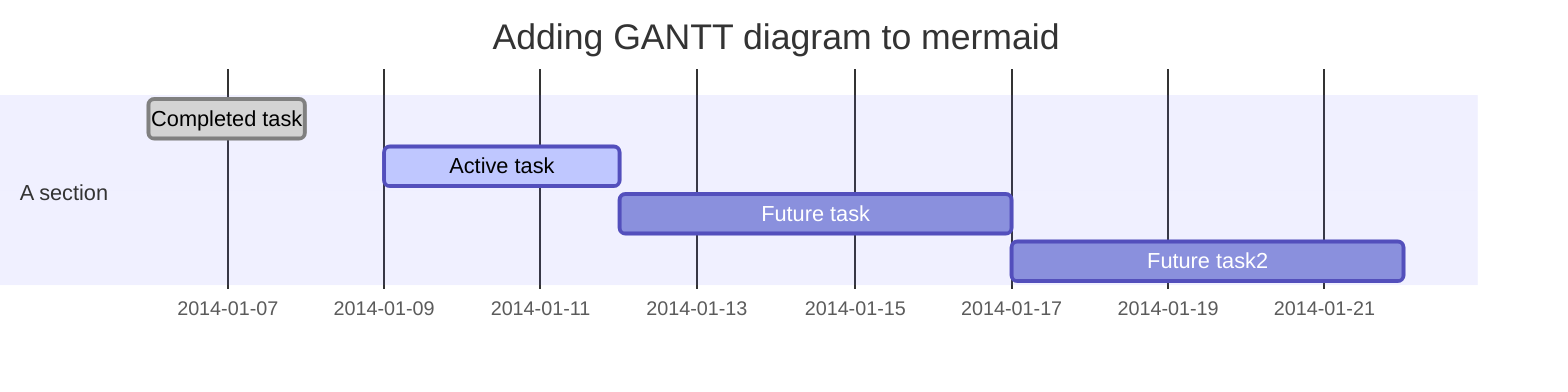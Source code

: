 gantt
  dateFormat  YYYY-MM-DD
  title Adding GANTT diagram to mermaid
  section A section
  Completed task      :done,    des1, 2014-01-06,2014-01-08
  Active task   :active,  des2, 2014-01-09, 3d
  Future task   :   des3, after des2, 5d
  Future task2   :   des4, after des3, 5d